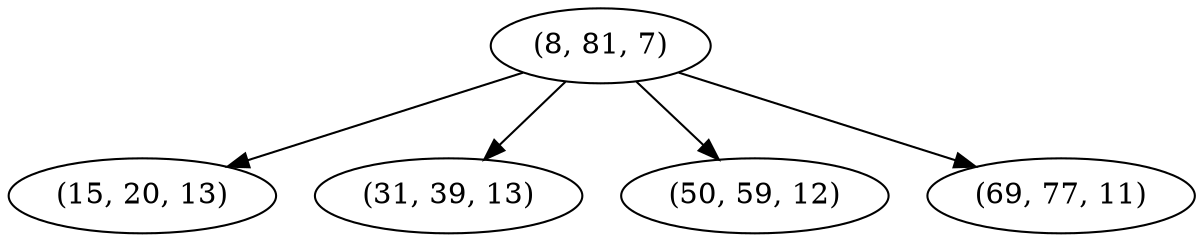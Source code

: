 digraph tree {
    "(8, 81, 7)";
    "(15, 20, 13)";
    "(31, 39, 13)";
    "(50, 59, 12)";
    "(69, 77, 11)";
    "(8, 81, 7)" -> "(15, 20, 13)";
    "(8, 81, 7)" -> "(31, 39, 13)";
    "(8, 81, 7)" -> "(50, 59, 12)";
    "(8, 81, 7)" -> "(69, 77, 11)";
}
